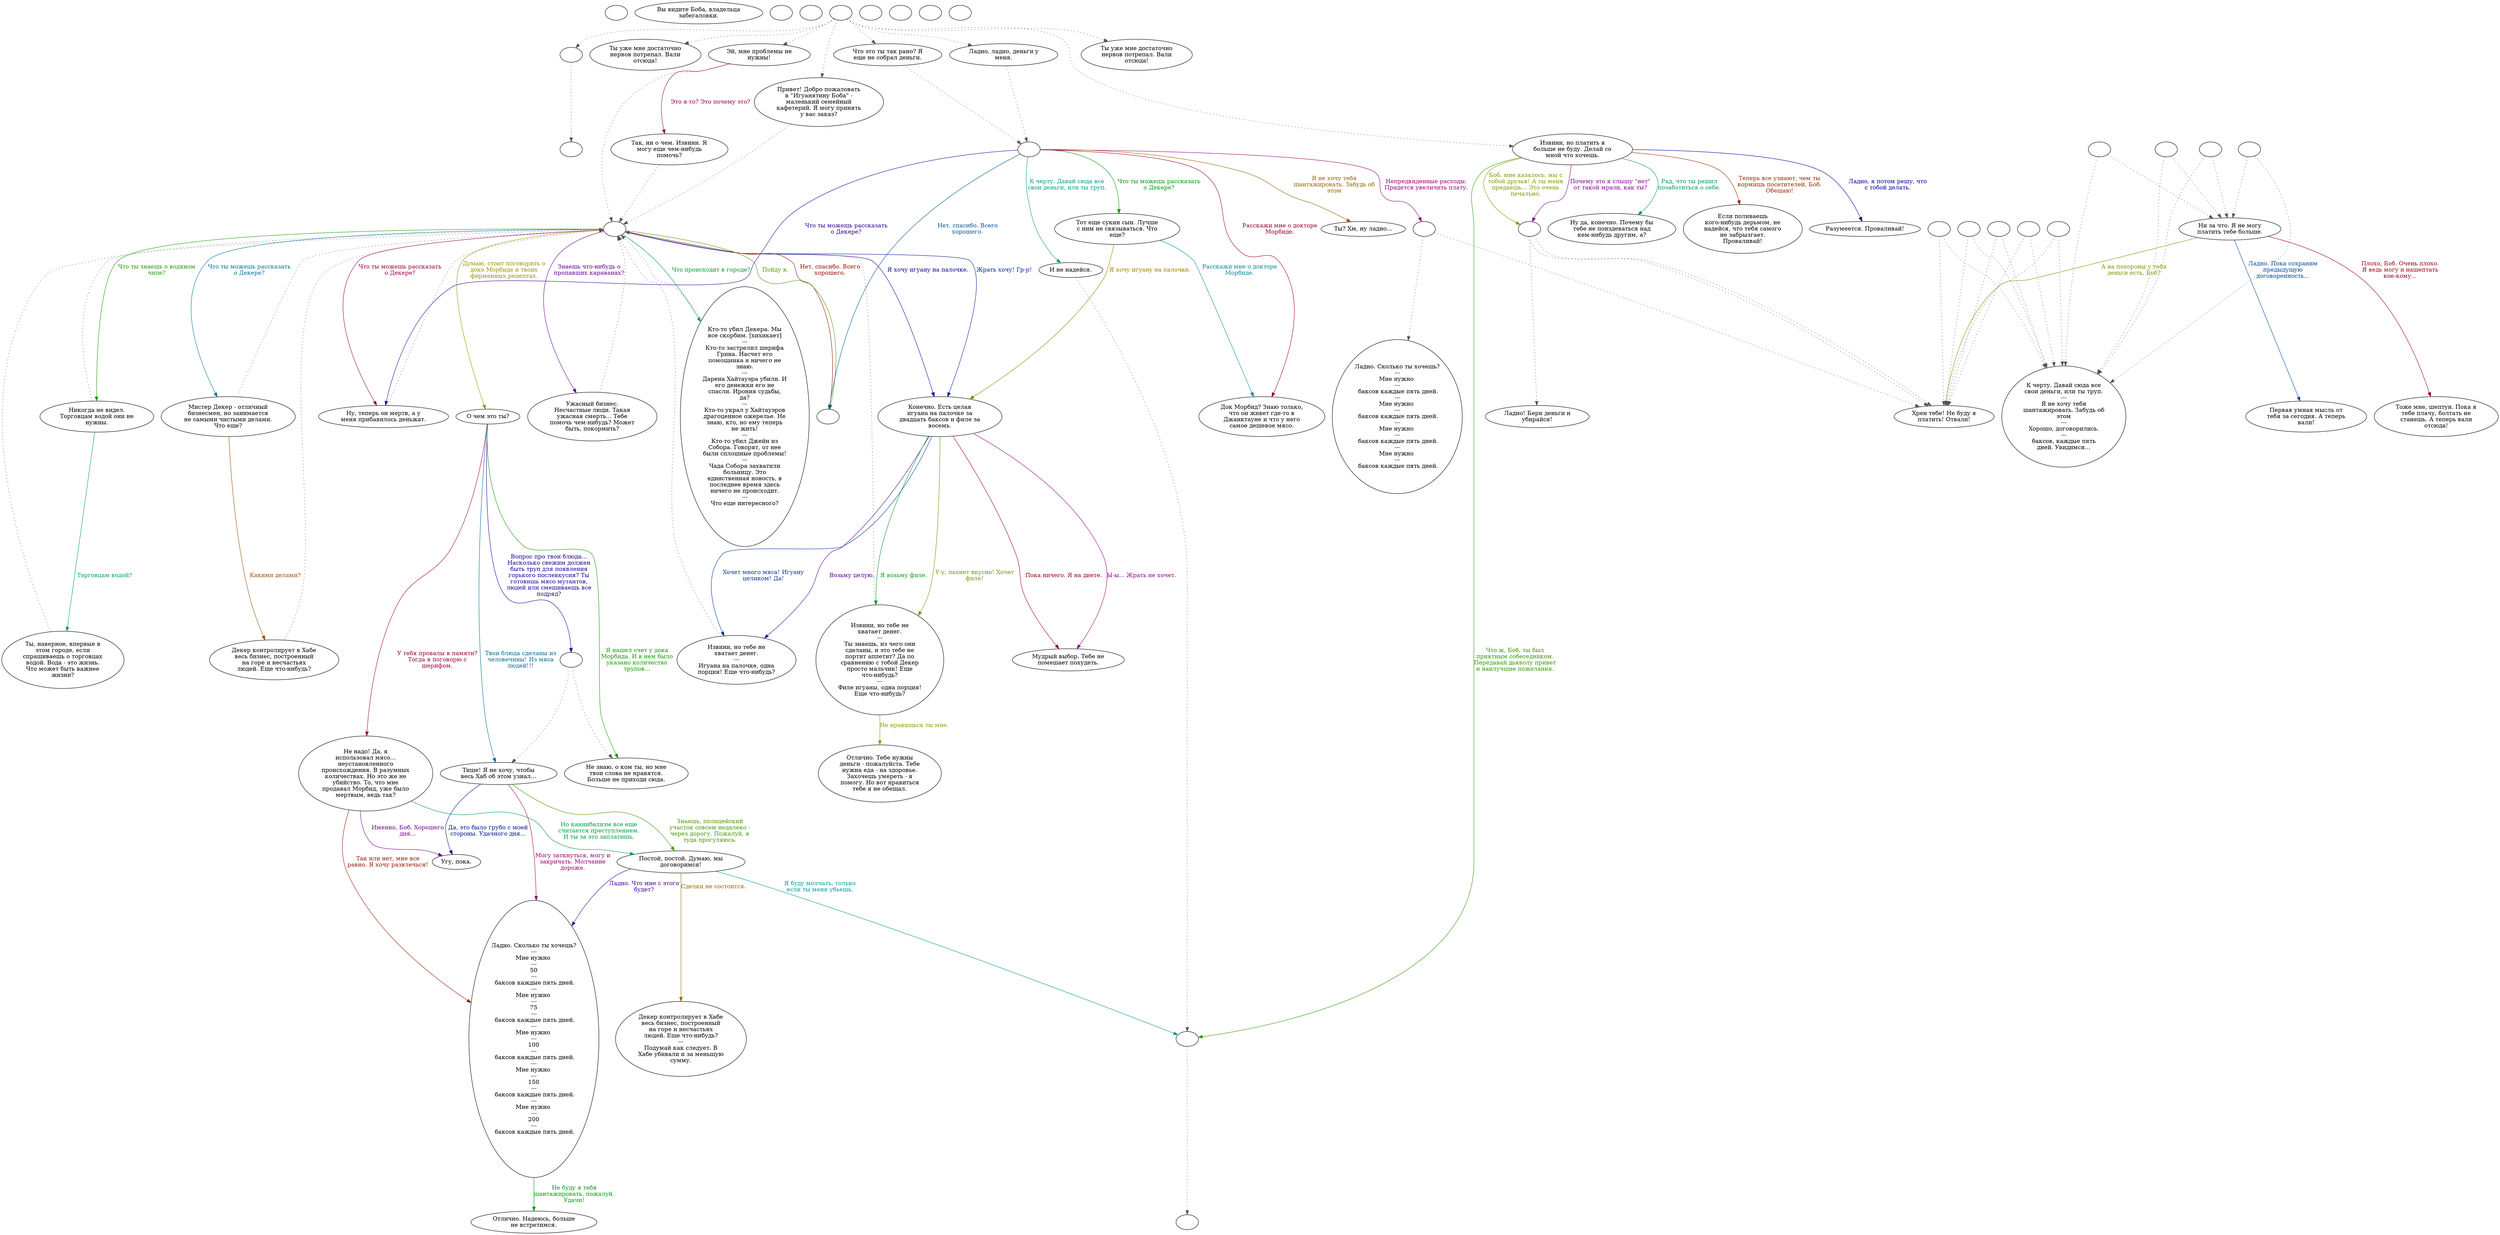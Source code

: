 digraph bitsbob {
  "start" [style=filled       fillcolor="#FFFFFF"       color="#000000"]
  "start" [label=""]
  "look_at_p_proc" [style=filled       fillcolor="#FFFFFF"       color="#000000"]
  "look_at_p_proc" [label="Вы видите Боба, владельца\nзабегаловки."]
  "critter_p_proc" [style=filled       fillcolor="#FFFFFF"       color="#000000"]
  "critter_p_proc" [label=""]
  "pickup_p_proc" [style=filled       fillcolor="#FFFFFF"       color="#000000"]
  "pickup_p_proc" [label=""]
  "talk_p_proc" [style=filled       fillcolor="#FFFFFF"       color="#000000"]
  "talk_p_proc" -> "get_reaction" [style=dotted color="#555555"]
  "talk_p_proc" -> "Bob51" [style=dotted color="#555555"]
  "talk_p_proc" -> "Bob04" [style=dotted color="#555555"]
  "talk_p_proc" -> "Bob05" [style=dotted color="#555555"]
  "talk_p_proc" -> "Bob00" [style=dotted color="#555555"]
  "talk_p_proc" -> "Bob01" [style=dotted color="#555555"]
  "talk_p_proc" -> "Bob02" [style=dotted color="#555555"]
  "talk_p_proc" -> "Bob03" [style=dotted color="#555555"]
  "talk_p_proc" [label=""]
  "destroy_p_proc" [style=filled       fillcolor="#FFFFFF"       color="#000000"]
  "destroy_p_proc" [label=""]
  "damage_p_proc" [style=filled       fillcolor="#FFFFFF"       color="#000000"]
  "damage_p_proc" [label=""]
  "map_enter_p_proc" [style=filled       fillcolor="#FFFFFF"       color="#000000"]
  "map_enter_p_proc" [label=""]
  "map_update_p_proc" [style=filled       fillcolor="#FFFFFF"       color="#000000"]
  "map_update_p_proc" [label=""]
  "combat" [style=filled       fillcolor="#FFFFFF"       color="#000000"]
  "combat" [label=""]
  "BobStandardQuestions" [style=filled       fillcolor="#FFFFFF"       color="#000000"]
  "BobStandardQuestions" [label=""]
  "BobStandardQuestions" -> "Bob11" [label="Я хочу игуану на палочке." color="#120099" fontcolor="#120099"]
  "BobStandardQuestions" -> "Bob18" [label="Что ты знаешь о водяном\nчипе?" color="#1B9900" fontcolor="#1B9900"]
  "BobStandardQuestions" -> "Bob23" [label="Что ты можешь рассказать\nо Декере?" color="#990047" fontcolor="#990047"]
  "BobStandardQuestions" -> "Bob19" [label="Что ты можешь рассказать\nо Декере?" color="#007499" fontcolor="#007499"]
  "BobStandardQuestions" -> "Bob20" [label="Думаю, стоит поговорить о\nдоке Морбиде и твоих\nфирменных рецептах." color="#999100" fontcolor="#999100"]
  "BobStandardQuestions" -> "Bob21" [label="Знаешь что-нибудь о\nпропавших караванах?" color="#650099" fontcolor="#650099"]
  "BobStandardQuestions" -> "Bob25" [label="Что происходит в городе?" color="#009938" fontcolor="#009938"]
  "BobStandardQuestions" -> "BobEnd" [label="Нет, спасибо. Всего\nхорошего." color="#990C00" fontcolor="#990C00"]
  "BobStandardQuestions" -> "Bob11" [label="Жрать хочу! Гр-р!" color="#002199" fontcolor="#002199"]
  "BobStandardQuestions" -> "BobEnd" [label="Пойду я." color="#4E9900" fontcolor="#4E9900"]
  "BobBlackmailQuestions" [style=filled       fillcolor="#FFFFFF"       color="#000000"]
  "BobBlackmailQuestions" [label=""]
  "BobBlackmailQuestions" -> "BBQa" [label="Непредвиденные расходы.\nПридется увеличить плату." color="#99007A" fontcolor="#99007A"]
  "BobBlackmailQuestions" -> "Bob06" [label="К черту. Давай сюда все\nсвои деньги, или ты труп." color="#00998B" fontcolor="#00998B"]
  "BobBlackmailQuestions" -> "Bob07" [label="Я не хочу тебя\nшантажировать. Забудь об\nэтом" color="#995E00" fontcolor="#995E00"]
  "BobBlackmailQuestions" -> "Bob23" [label="Что ты можешь рассказать\nо Декере?" color="#320099" fontcolor="#320099"]
  "BobBlackmailQuestions" -> "Bob08" [label="Что ты можешь рассказать\nо Декере?" color="#009905" fontcolor="#009905"]
  "BobBlackmailQuestions" -> "Bob10" [label="Расскажи мне о докторе\nМорбиде." color="#990028" fontcolor="#990028"]
  "BobBlackmailQuestions" -> "BobEnd" [label="Нет, спасибо. Всего\nхорошего." color="#005499" fontcolor="#005499"]
  "BBQa" [style=filled       fillcolor="#FFFFFF"       color="#000000"]
  "BBQa" -> "Bob09" [style=dotted color="#555555"]
  "BBQa" -> "Bob13" [style=dotted color="#555555"]
  "BBQa" [label=""]
  "Bob00" [style=filled       fillcolor="#FFFFFF"       color="#000000"]
  "Bob00" -> "BobBlackmailQuestions" [style=dotted color="#555555"]
  "Bob00" [label="Ладно, ладно, деньги у\nменя."]
  "Bob01" [style=filled       fillcolor="#FFFFFF"       color="#000000"]
  "Bob01" [label="Извини, но платить я\nбольше не буду. Делай со\nмной что хочешь."]
  "Bob01" -> "Bob01a" [label="Боб, мне казалось, мы с\nтобой друзья! А ты меня\nпредаешь... Это очень\nпечально." color="#819900" fontcolor="#819900"]
  "Bob01" -> "Bob01a" [label="Почему это я слышу \"нет\"\nот такой мрази, как ты?" color="#840099" fontcolor="#840099"]
  "Bob01" -> "Bob14" [label="Рад, что ты решил\nпозаботиться о себе." color="#009958" fontcolor="#009958"]
  "Bob01" -> "Bob15" [label="Теперь все узнают, чем ты\nкормишь посетителей, Боб.\nОбещаю!" color="#992B00" fontcolor="#992B00"]
  "Bob01" -> "Bob16" [label="Ладно, я потом решу, что\nс тобой делать." color="#000199" fontcolor="#000199"]
  "Bob01" -> "BobCombat" [label="Что ж, Боб, ты был\nприятным собеседником.\nПередавай дьяволу привет\nи наилучшие пожелания." color="#2E9900" fontcolor="#2E9900"]
  "Bob01a" [style=filled       fillcolor="#FFFFFF"       color="#000000"]
  "Bob01a" -> "Bob13" [style=dotted color="#555555"]
  "Bob01a" -> "Bob12" [style=dotted color="#555555"]
  "Bob01a" -> "Bob13" [style=dotted color="#555555"]
  "Bob01a" [label=""]
  "Bob02" [style=filled       fillcolor="#FFFFFF"       color="#000000"]
  "Bob02" -> "BobBlackmailQuestions" [style=dotted color="#555555"]
  "Bob02" [label="Что это ты так рано? Я\nеще не собрал деньги."]
  "Bob03" [style=filled       fillcolor="#FFFFFF"       color="#000000"]
  "Bob03" [label="Ты уже мне достаточно\nнервов потрепал. Вали\nотсюда!"]
  "Bob04" [style=filled       fillcolor="#FFFFFF"       color="#000000"]
  "Bob04" -> "BobStandardQuestions" [style=dotted color="#555555"]
  "Bob04" [label="Эй, мне проблемы не\nнужны!"]
  "Bob04" -> "Bob22" [label="Это я-то? Это почему это?" color="#99005B" fontcolor="#99005B"]
  "Bob05" [style=filled       fillcolor="#FFFFFF"       color="#000000"]
  "Bob05" -> "BobStandardQuestions" [style=dotted color="#555555"]
  "Bob05" [label="Привет! Добро пожаловать\nв \"Игуанятину Боба\" -\nмаленький семейный\nкафетерий. Я могу принять\nу вас заказ?"]
  "Bob06" [style=filled       fillcolor="#FFFFFF"       color="#000000"]
  "Bob06" -> "BobCombat" [style=dotted color="#555555"]
  "Bob06" [label="И не надейся."]
  "Bob07" [style=filled       fillcolor="#FFFFFF"       color="#000000"]
  "Bob07" [label="Ты? Хм, ну ладно..."]
  "Bob08" [style=filled       fillcolor="#FFFFFF"       color="#000000"]
  "Bob08" [label="Тот еще сукин сын. Лучше\nс ним не связываться. Что\nеще?"]
  "Bob08" -> "Bob10" [label="Расскажи мне о докторе\nМорбиде." color="#008799" fontcolor="#008799"]
  "Bob08" -> "Bob11" [label="Я хочу игуану на палочке." color="#997E00" fontcolor="#997E00"]
  "Bob09" [style=filled       fillcolor="#FFFFFF"       color="#000000"]
  "Bob09" [label="Ладно. Сколько ты хочешь?\n---\nМне нужно \n---\n баксов каждые пять дней.\n---\nМне нужно \n---\n баксов каждые пять дней.\n---\nМне нужно \n---\n баксов каждые пять дней.\n---\nМне нужно \n---\n баксов каждые пять дней."]
  "Bob09a" [style=filled       fillcolor="#FFFFFF"       color="#000000"]
  "Bob09a" -> "Bob46" [style=dotted color="#555555"]
  "Bob09a" -> "Bob47" [style=dotted color="#555555"]
  "Bob09a" [label=""]
  "Bob09b" [style=filled       fillcolor="#FFFFFF"       color="#000000"]
  "Bob09b" -> "Bob46" [style=dotted color="#555555"]
  "Bob09b" -> "Bob47" [style=dotted color="#555555"]
  "Bob09b" [label=""]
  "Bob09c" [style=filled       fillcolor="#FFFFFF"       color="#000000"]
  "Bob09c" -> "Bob46" [style=dotted color="#555555"]
  "Bob09c" -> "Bob47" [style=dotted color="#555555"]
  "Bob09c" [label=""]
  "Bob09d" [style=filled       fillcolor="#FFFFFF"       color="#000000"]
  "Bob09d" -> "Bob46" [style=dotted color="#555555"]
  "Bob09d" -> "Bob47" [style=dotted color="#555555"]
  "Bob09d" [label=""]
  "Bob10" [style=filled       fillcolor="#FFFFFF"       color="#000000"]
  "Bob10" [label="Док Морбид? Знаю только,\nчто он живет где-то в\nДжанктауне и что у него\nсамое дешевое мясо."]
  "Bob11" [style=filled       fillcolor="#FFFFFF"       color="#000000"]
  "Bob11" [label="Конечно. Есть целая\nигуана на палочке за\nдвадцать баксов и филе за\nвосемь."]
  "Bob11" -> "Bob27" [label="Возьму целую." color="#510099" fontcolor="#510099"]
  "Bob11" -> "Bob28" [label="Я возьму филе." color="#009925" fontcolor="#009925"]
  "Bob11" -> "Bob30" [label="Пока ничего. Я на диете." color="#990008" fontcolor="#990008"]
  "Bob11" -> "Bob27" [label="Хочет много мяса! Игуану\nцеликом! Да!" color="#003599" fontcolor="#003599"]
  "Bob11" -> "Bob28" [label="У-у, пахнет вкусно! Хочет\nфиле!" color="#619900" fontcolor="#619900"]
  "Bob11" -> "Bob30" [label="Ы-ы... Жрать не хочет." color="#99008E" fontcolor="#99008E"]
  "Bob12" [style=filled       fillcolor="#FFFFFF"       color="#000000"]
  "Bob12" [label="Ладно! Бери деньги и\nубирайся!"]
  "Bob13" [style=filled       fillcolor="#FFFFFF"       color="#000000"]
  "Bob13" [label="Хрен тебе! Не буду я\nплатить! Отвали!"]
  "Bob14" [style=filled       fillcolor="#FFFFFF"       color="#000000"]
  "Bob14" [label="Ну да, конечно. Почему бы\nтебе не поиздеваться над\nкем-нибудь другим, а?"]
  "Bob15" [style=filled       fillcolor="#FFFFFF"       color="#000000"]
  "Bob15" [label="Если поливаешь\nкого-нибудь дерьмом, не\nнадейся, что тебя самого\nне забрызгает.\nПроваливай!"]
  "Bob16" [style=filled       fillcolor="#FFFFFF"       color="#000000"]
  "Bob16" [label="Разумеется. Проваливай!"]
  "Bob18" [style=filled       fillcolor="#FFFFFF"       color="#000000"]
  "Bob18" -> "BobStandardQuestions" [style=dotted color="#555555"]
  "Bob18" [label="Никогда не видел.\nТорговцам водой они не\nнужны."]
  "Bob18" -> "Bob32" [label="Торговцам водой?" color="#009977" fontcolor="#009977"]
  "Bob19" [style=filled       fillcolor="#FFFFFF"       color="#000000"]
  "Bob19" -> "BobStandardQuestions" [style=dotted color="#555555"]
  "Bob19" [label="Мистер Декер - отличный\nбизнесмен, но занимается\nне самыми чистыми делами.\nЧто еще?"]
  "Bob19" -> "Bob33" [label="Какими делами?" color="#994B00" fontcolor="#994B00"]
  "Bob20" [style=filled       fillcolor="#FFFFFF"       color="#000000"]
  "Bob20" [label="О чем это ты?"]
  "Bob20" -> "Bob20a" [label="Вопрос про твои блюда...\nНасколько свежим должен\nбыть труп для появления\nгорького послевкусия? Ты\nготовишь мясо мутантов,\nлюдей или смешиваешь все\nподряд?" color="#1E0099" fontcolor="#1E0099"]
  "Bob20" -> "Bob34" [label="Я нашел счет у дока\nМорбида. И в нем было\nуказано количество\nтрупов..." color="#0F9900" fontcolor="#0F9900"]
  "Bob20" -> "Bob35" [label="У тебя провалы в памяти?\nТогда я поговорю с\nшерифом." color="#99003B" fontcolor="#99003B"]
  "Bob20" -> "Bob36" [label="Твои блюда сделаны из\nчеловечины! Из мяса\nлюдей!!!" color="#006899" fontcolor="#006899"]
  "Bob20a" [style=filled       fillcolor="#FFFFFF"       color="#000000"]
  "Bob20a" -> "Bob36" [style=dotted color="#555555"]
  "Bob20a" -> "Bob34" [style=dotted color="#555555"]
  "Bob20a" [label=""]
  "Bob21" [style=filled       fillcolor="#FFFFFF"       color="#000000"]
  "Bob21" -> "BobStandardQuestions" [style=dotted color="#555555"]
  "Bob21" [label="Ужасный бизнес.\nНесчастные люди. Такая\nужасная смерть... Тебе\nпомочь чем-нибудь? Может\nбыть, покормить?"]
  "Bob22" [style=filled       fillcolor="#FFFFFF"       color="#000000"]
  "Bob22" -> "BobStandardQuestions" [style=dotted color="#555555"]
  "Bob22" [label="Так, ни о чем. Извини. Я\nмогу еще чем-нибудь\nпомочь?"]
  "Bob23" [style=filled       fillcolor="#FFFFFF"       color="#000000"]
  "Bob23" -> "BobStandardQuestions" [style=dotted color="#555555"]
  "Bob23" [label="Ну, теперь он мертв, а у\nменя прибавилось деньжат."]
  "Bob25" [style=filled       fillcolor="#FFFFFF"       color="#000000"]
  "Bob25" -> "BobStandardQuestions" [style=dotted color="#555555"]
  "Bob25" [label="Кто-то убил Декера. Мы\nвсе скорбим. [хихикает]\n---\nКто-то застрелил шерифа\nГрина. Насчет его\nпомощника я ничего не\nзнаю.\n---\nДарена Хайтауэра убили. И\nего денежки его не\nспасли. Ирония судьбы,\nда?\n---\nКто-то украл у Хайтауэров\nдрагоценное ожерелье. Не\nзнаю, кто, но ему теперь\nне жить!\n---\nКто-то убил Джейн из\nСобора. Говорят, от нее\nбыли сплошные проблемы!\n---\nЧада Собора захватили\nбольницу. Это\nединственная новость, в\nпоследнее время здесь\nничего не происходит.\n---\nЧто еще интересного?"]
  "Bob27" [style=filled       fillcolor="#FFFFFF"       color="#000000"]
  "Bob27" -> "BobStandardQuestions" [style=dotted color="#555555"]
  "Bob27" [label="Извини, но тебе не\nхватает денег.\n---\nИгуана на палочке, одна\nпорция! Еще что-нибудь?"]
  "Bob28" [style=filled       fillcolor="#FFFFFF"       color="#000000"]
  "Bob28" -> "BobStandardQuestions" [style=dotted color="#555555"]
  "Bob28" [label="Извини, но тебе не\nхватает денег.\n---\nТы знаешь, из чего они\nсделаны, и это тебе не\nпортит аппетит? Да по\nсравнению с тобой Декер\nпросто мальчик! Еще\nчто-нибудь?\n---\nФиле игуаны, одна порция!\nЕще что-нибудь?"]
  "Bob28" -> "Bob38" [label="Не нравишься ты мне." color="#949900" fontcolor="#949900"]
  "Bob30" [style=filled       fillcolor="#FFFFFF"       color="#000000"]
  "Bob30" [label="Мудрый выбор. Тебе не\nпомешает похудеть."]
  "Bob32" [style=filled       fillcolor="#FFFFFF"       color="#000000"]
  "Bob32" -> "BobStandardQuestions" [style=dotted color="#555555"]
  "Bob32" [label="Ты, наверное, впервые в\nэтом городе, если\nспрашиваешь о торговцах\nводой. Вода - это жизнь.\nЧто может быть важнее\nжизни?"]
  "Bob33" [style=filled       fillcolor="#FFFFFF"       color="#000000"]
  "Bob33" -> "BobStandardQuestions" [style=dotted color="#555555"]
  "Bob33" [label="Декер контролирует в Хабе\nвесь бизнес, построенный\nна горе и несчастьях\nлюдей. Еще что-нибудь?"]
  "Bob34" [style=filled       fillcolor="#FFFFFF"       color="#000000"]
  "Bob34" [label="Не знаю, о ком ты, но мне\nтвои слова не нравятся.\nБольше не приходи сюда."]
  "Bob35" [style=filled       fillcolor="#FFFFFF"       color="#000000"]
  "Bob35" [label="Не надо! Да, я\nиспользовал мясо...\nнеустановленного\nпроисхождения. В разумных\nколичествах. Но это же не\nубийство. То, что мне\nпродавал Морбид, уже было\nмертвым, ведь так?"]
  "Bob35" -> "Bob42" [label="Именно, Боб. Хорошего\nдня..." color="#710099" fontcolor="#710099"]
  "Bob35" -> "Bob43" [label="Но каннибализм все еще\nсчитается преступлением.\nИ ты за это заплатишь." color="#009944" fontcolor="#009944"]
  "Bob35" -> "Bob44" [label="Так или нет, мне все\nравно. Я хочу развлечься!" color="#991800" fontcolor="#991800"]
  "Bob36" [style=filled       fillcolor="#FFFFFF"       color="#000000"]
  "Bob36" [label="Тише! Я не хочу, чтобы\nвесь Хаб об этом узнал..."]
  "Bob36" -> "Bob42" [label="Да, это было грубо с моей\nстороны. Удачного дня..." color="#001599" fontcolor="#001599"]
  "Bob36" -> "Bob43" [label="Знаешь, полицейский\nучасток совсем недалеко -\nчерез дорогу. Пожалуй, я\nтуда прогуляюсь." color="#429900" fontcolor="#429900"]
  "Bob36" -> "Bob44" [label="Могу заткнуться, могу и\nзакричать. Молчание\nдороже." color="#99006E" fontcolor="#99006E"]
  "Bob38" [style=filled       fillcolor="#FFFFFF"       color="#000000"]
  "Bob38" [label="Отлично. Тебе нужны\nденьги - пожалуйста. Тебе\nнужна еда - на здоровье.\nЗахочешь умереть - я\nпомогу. Но вот нравиться\nтебе я не обещал."]
  "Bob42" [style=filled       fillcolor="#FFFFFF"       color="#000000"]
  "Bob42" [label="Угу, пока."]
  "Bob43" [style=filled       fillcolor="#FFFFFF"       color="#000000"]
  "Bob43" [label="Постой, постой. Думаю, мы\nдоговоримся!"]
  "Bob43" -> "BobCombat" [label="Я буду молчать, только\nесли ты меня убьешь." color="#009997" fontcolor="#009997"]
  "Bob43" -> "Bob45" [label="Сделки не состоится." color="#996A00" fontcolor="#996A00"]
  "Bob43" -> "Bob44" [label="Ладно. Что мне с этого\nбудет?" color="#3E0099" fontcolor="#3E0099"]
  "Bob44" [style=filled       fillcolor="#FFFFFF"       color="#000000"]
  "Bob44" [label="Ладно. Сколько ты хочешь?\n---\nМне нужно \n---\n50\n---\n баксов каждые пять дней.\n---\nМне нужно \n---\n75\n---\n баксов каждые пять дней.\n---\nМне нужно \n---\n100\n---\n баксов каждые пять дней.\n---\nМне нужно \n---\n150\n---\n баксов каждые пять дней.\n---\nМне нужно \n---\n200\n---\n баксов каждые пять дней."]
  "Bob44" -> "Bob48" [label="Не буду я тебя\nшантажировать, пожалуй.\nУдачи!" color="#009911" fontcolor="#009911"]
  "Bob44a" [style=filled       fillcolor="#FFFFFF"       color="#000000"]
  "Bob44a" -> "Bob46" [style=dotted color="#555555"]
  "Bob44a" -> "Bob13" [style=dotted color="#555555"]
  "Bob44a" [label=""]
  "Bob44b" [style=filled       fillcolor="#FFFFFF"       color="#000000"]
  "Bob44b" -> "Bob46" [style=dotted color="#555555"]
  "Bob44b" -> "Bob13" [style=dotted color="#555555"]
  "Bob44b" [label=""]
  "Bob44c" [style=filled       fillcolor="#FFFFFF"       color="#000000"]
  "Bob44c" -> "Bob46" [style=dotted color="#555555"]
  "Bob44c" -> "Bob13" [style=dotted color="#555555"]
  "Bob44c" [label=""]
  "Bob44d" [style=filled       fillcolor="#FFFFFF"       color="#000000"]
  "Bob44d" -> "Bob46" [style=dotted color="#555555"]
  "Bob44d" -> "Bob13" [style=dotted color="#555555"]
  "Bob44d" [label=""]
  "Bob44e" [style=filled       fillcolor="#FFFFFF"       color="#000000"]
  "Bob44e" -> "Bob46" [style=dotted color="#555555"]
  "Bob44e" -> "Bob13" [style=dotted color="#555555"]
  "Bob44e" [label=""]
  "Bob45" [style=filled       fillcolor="#FFFFFF"       color="#000000"]
  "Bob45" [label="Декер контролирует в Хабе\nвесь бизнес, построенный\nна горе и несчастьях\nлюдей. Еще что-нибудь?\n---\nПодумай как следует. В\nХабе убивали и за меньшую\nсумму."]
  "Bob46" [style=filled       fillcolor="#FFFFFF"       color="#000000"]
  "Bob46" [label="К черту. Давай сюда все\nсвои деньги, или ты труп.\n---\nЯ не хочу тебя\nшантажировать. Забудь об\nэтом\n---\nХорошо, договорились.\n---\nбаксов, каждые пять\nдней. Увидимся..."]
  "Bob47" [style=filled       fillcolor="#FFFFFF"       color="#000000"]
  "Bob47" [label="Ни за что. Я не могу\nплатить тебе больше."]
  "Bob47" -> "Bob49" [label="Плохо, Боб. Очень плохо.\nЯ ведь могу и нашептать\nкое-кому..." color="#99001C" fontcolor="#99001C"]
  "Bob47" -> "Bob50" [label="Ладно. Пока сохраним\nпредыдущую\nдоговоренность..." color="#004899" fontcolor="#004899"]
  "Bob47" -> "Bob13" [label="А на похороны у тебя\nденьги есть, Боб?" color="#759900" fontcolor="#759900"]
  "Bob48" [style=filled       fillcolor="#FFFFFF"       color="#000000"]
  "Bob48" [label="Отлично. Надеюсь, больше\nне встретимся."]
  "Bob49" [style=filled       fillcolor="#FFFFFF"       color="#000000"]
  "Bob49" [label="Тоже мне, шептун. Пока я\nтебе плачу, болтать не\nстанешь. А теперь вали\nотсюда!"]
  "Bob50" [style=filled       fillcolor="#FFFFFF"       color="#000000"]
  "Bob50" [label="Первая умная мысль от\nтебя за сегодня. А теперь\nвали!"]
  "Bob51" [style=filled       fillcolor="#FFFFFF"       color="#000000"]
  "Bob51" [label="Ты уже мне достаточно\nнервов потрепал. Вали\nотсюда!"]
  "BobEnd" [style=filled       fillcolor="#FFFFFF"       color="#000000"]
  "BobEnd" [label=""]
  "BobCombat" [style=filled       fillcolor="#FFFFFF"       color="#000000"]
  "BobCombat" -> "combat" [style=dotted color="#555555"]
  "BobCombat" [label=""]
  "get_reaction" [style=filled       fillcolor="#FFFFFF"       color="#000000"]
  "get_reaction" -> "ReactToLevel" [style=dotted color="#555555"]
  "get_reaction" [label=""]
  "ReactToLevel" [style=filled       fillcolor="#FFFFFF"       color="#000000"]
  "ReactToLevel" [label=""]
}